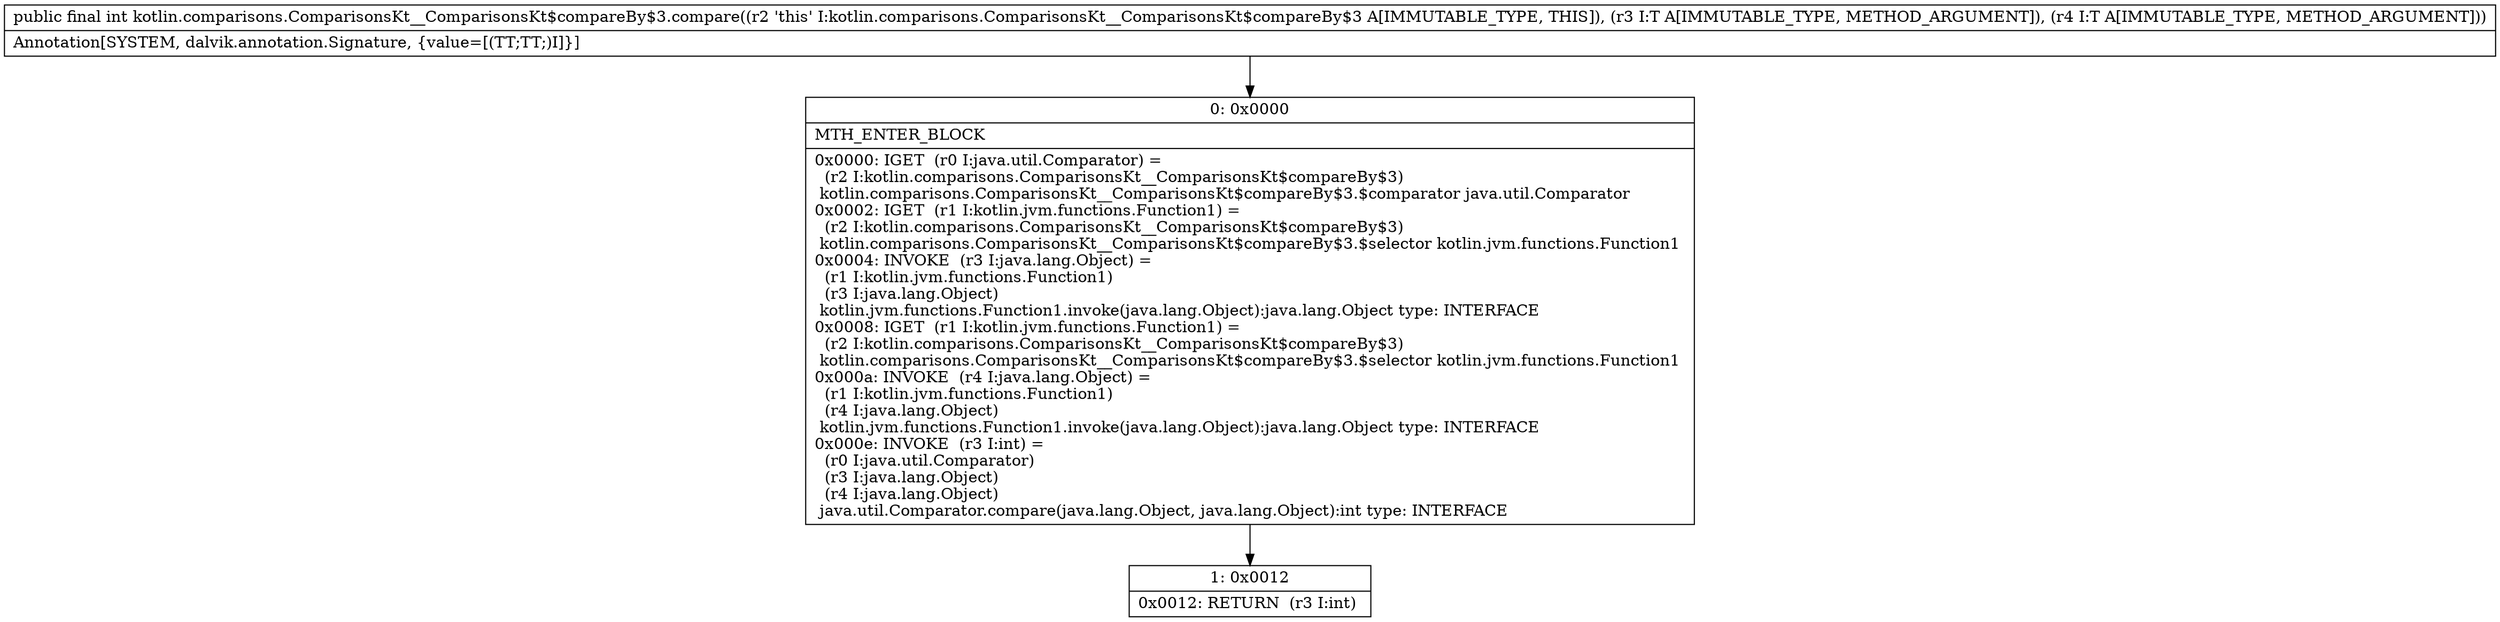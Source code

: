 digraph "CFG forkotlin.comparisons.ComparisonsKt__ComparisonsKt$compareBy$3.compare(Ljava\/lang\/Object;Ljava\/lang\/Object;)I" {
Node_0 [shape=record,label="{0\:\ 0x0000|MTH_ENTER_BLOCK\l|0x0000: IGET  (r0 I:java.util.Comparator) = \l  (r2 I:kotlin.comparisons.ComparisonsKt__ComparisonsKt$compareBy$3)\l kotlin.comparisons.ComparisonsKt__ComparisonsKt$compareBy$3.$comparator java.util.Comparator \l0x0002: IGET  (r1 I:kotlin.jvm.functions.Function1) = \l  (r2 I:kotlin.comparisons.ComparisonsKt__ComparisonsKt$compareBy$3)\l kotlin.comparisons.ComparisonsKt__ComparisonsKt$compareBy$3.$selector kotlin.jvm.functions.Function1 \l0x0004: INVOKE  (r3 I:java.lang.Object) = \l  (r1 I:kotlin.jvm.functions.Function1)\l  (r3 I:java.lang.Object)\l kotlin.jvm.functions.Function1.invoke(java.lang.Object):java.lang.Object type: INTERFACE \l0x0008: IGET  (r1 I:kotlin.jvm.functions.Function1) = \l  (r2 I:kotlin.comparisons.ComparisonsKt__ComparisonsKt$compareBy$3)\l kotlin.comparisons.ComparisonsKt__ComparisonsKt$compareBy$3.$selector kotlin.jvm.functions.Function1 \l0x000a: INVOKE  (r4 I:java.lang.Object) = \l  (r1 I:kotlin.jvm.functions.Function1)\l  (r4 I:java.lang.Object)\l kotlin.jvm.functions.Function1.invoke(java.lang.Object):java.lang.Object type: INTERFACE \l0x000e: INVOKE  (r3 I:int) = \l  (r0 I:java.util.Comparator)\l  (r3 I:java.lang.Object)\l  (r4 I:java.lang.Object)\l java.util.Comparator.compare(java.lang.Object, java.lang.Object):int type: INTERFACE \l}"];
Node_1 [shape=record,label="{1\:\ 0x0012|0x0012: RETURN  (r3 I:int) \l}"];
MethodNode[shape=record,label="{public final int kotlin.comparisons.ComparisonsKt__ComparisonsKt$compareBy$3.compare((r2 'this' I:kotlin.comparisons.ComparisonsKt__ComparisonsKt$compareBy$3 A[IMMUTABLE_TYPE, THIS]), (r3 I:T A[IMMUTABLE_TYPE, METHOD_ARGUMENT]), (r4 I:T A[IMMUTABLE_TYPE, METHOD_ARGUMENT]))  | Annotation[SYSTEM, dalvik.annotation.Signature, \{value=[(TT;TT;)I]\}]\l}"];
MethodNode -> Node_0;
Node_0 -> Node_1;
}

